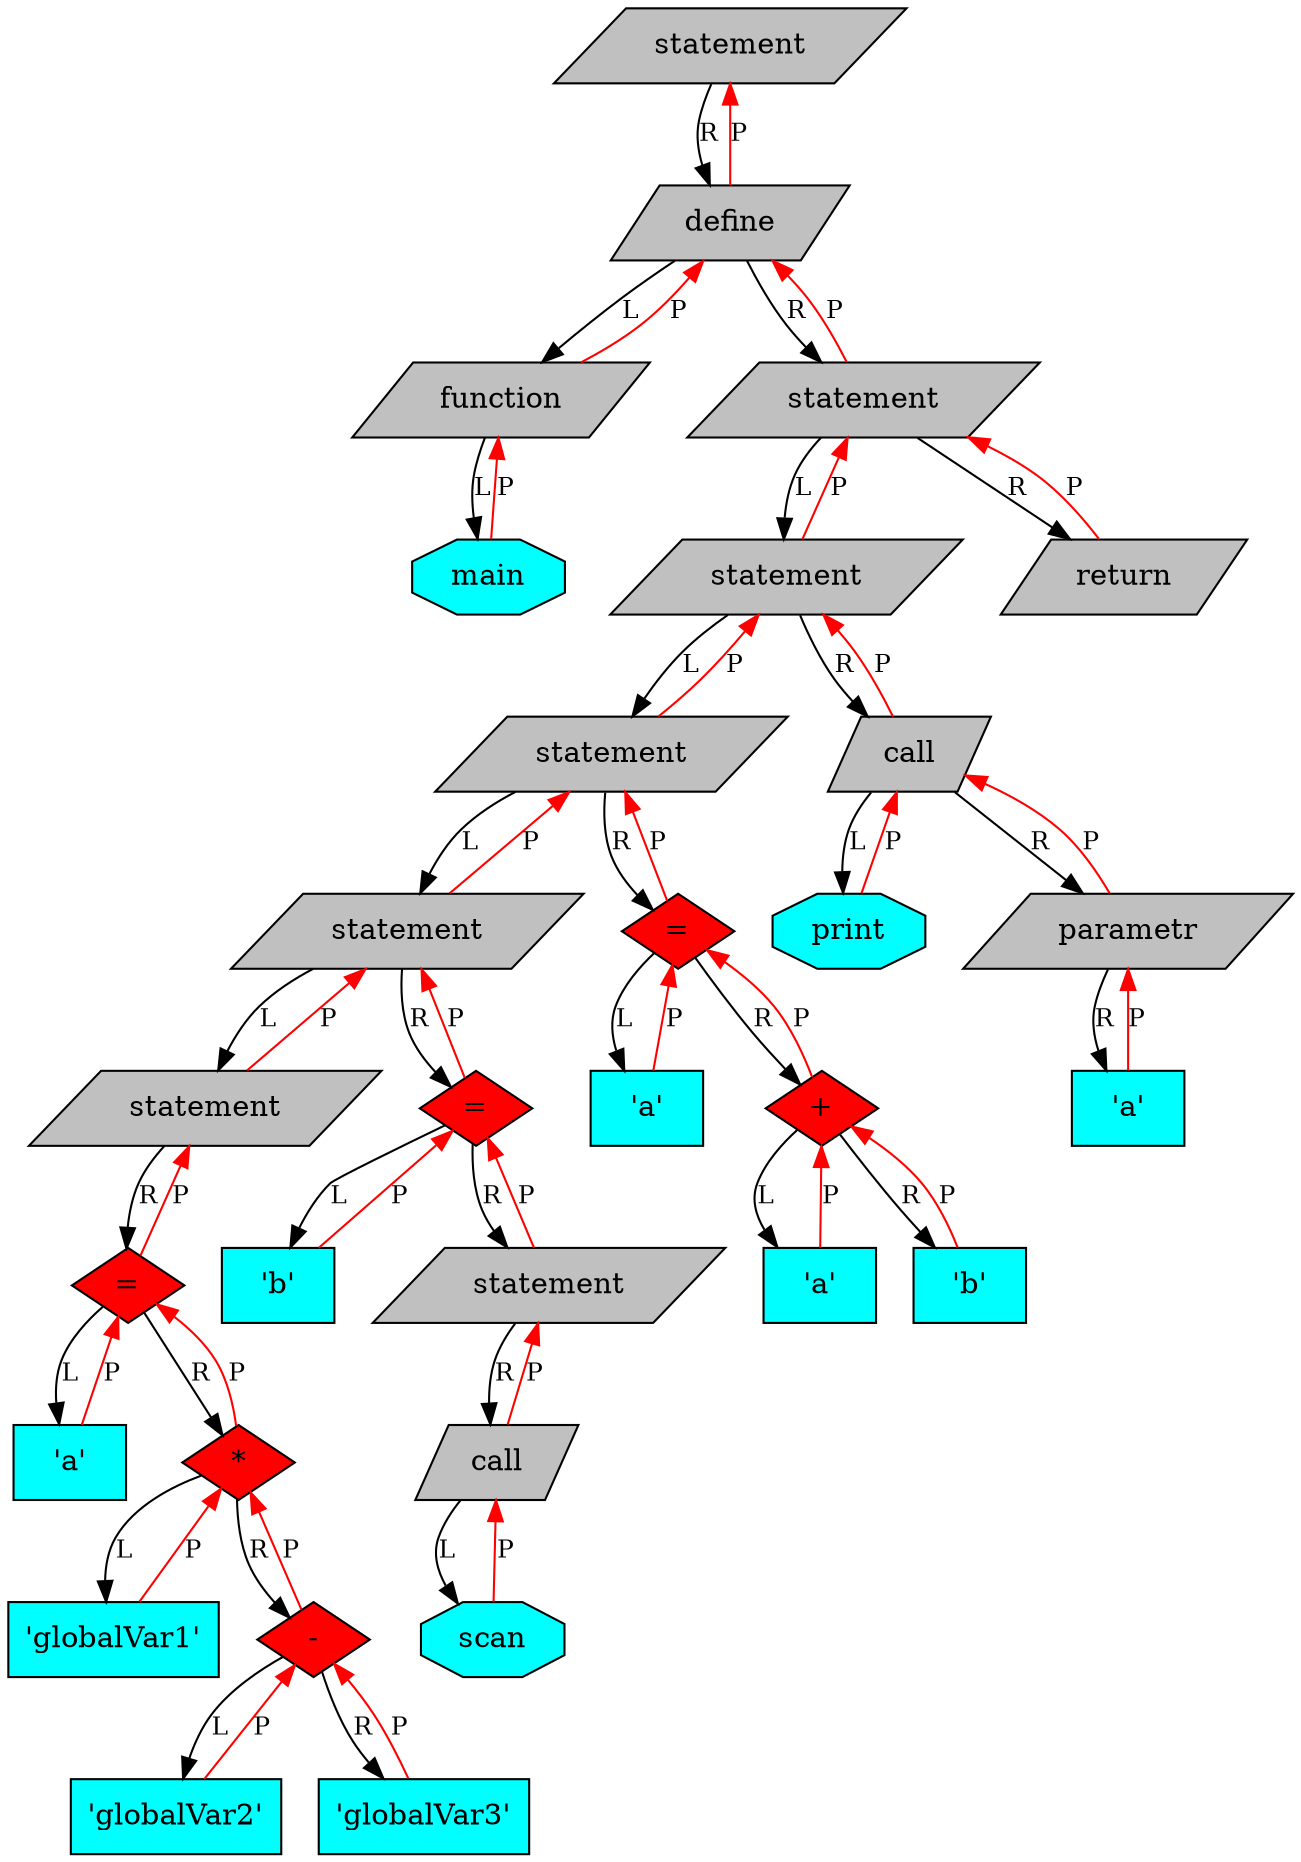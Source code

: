 digraph Tree{

	rankdir=UD;

	node[fontsize=14];

	93998472850592[shape=record, shape=parallelogram, style="filled", fillcolor=grey, label="statement"];
	93998472850656[shape=record, shape=parallelogram, style="filled", fillcolor=grey, label="define"];
	93998472851136[shape=record, shape=parallelogram, style="filled", fillcolor=grey, label="function"];
	93998472851616[shape=record, shape=octagon, style="filled", fillcolor=cyan, label="main"];
	93998472896256[shape=record, shape=parallelogram, style="filled", fillcolor=grey, label="statement"];
	93998472893856[shape=record, shape=parallelogram, style="filled", fillcolor=grey, label="statement"];
	93998472890976[shape=record, shape=parallelogram, style="filled", fillcolor=grey, label="statement"];
	93998472888096[shape=record, shape=parallelogram, style="filled", fillcolor=grey, label="statement"];
	93998472852096[shape=record, shape=parallelogram, style="filled", fillcolor=grey, label="statement"];
	93998472852160[shape=record, shape=diamond, style="filled", fillcolor=red, label="="];
	93998472852640[shape=record, shape=rectangle, style="filled", fillcolor=cyan, label="'a'"];
	93998472887200[shape=record, shape=diamond, style="filled", fillcolor=red, label="*"];
	93998472885280[shape=record, shape=rectangle, style="filled", fillcolor=cyan, label="'globalVar1'"];
	93998472886720[shape=record, shape=diamond, style="filled", fillcolor=red, label="-"];
	93998472885760[shape=record, shape=rectangle, style="filled", fillcolor=cyan, label="'globalVar2'"];
	93998472886240[shape=record, shape=rectangle, style="filled", fillcolor=cyan, label="'globalVar3'"];
	93998472888160[shape=record, shape=diamond, style="filled", fillcolor=red, label="="];
	93998472888640[shape=record, shape=rectangle, style="filled", fillcolor=cyan, label="'b'"];
	93998472889120[shape=record, shape=parallelogram, style="filled", fillcolor=grey, label="statement"];
	93998472889184[shape=record, shape=parallelogram, style="filled", fillcolor=grey, label="call"];
	93998472889664[shape=record, shape=octagon, style="filled", fillcolor=cyan, label="scan"];
	93998472891040[shape=record, shape=diamond, style="filled", fillcolor=red, label="="];
	93998472891520[shape=record, shape=rectangle, style="filled", fillcolor=cyan, label="'a'"];
	93998472892960[shape=record, shape=diamond, style="filled", fillcolor=red, label="+"];
	93998472892000[shape=record, shape=rectangle, style="filled", fillcolor=cyan, label="'a'"];
	93998472892480[shape=record, shape=rectangle, style="filled", fillcolor=cyan, label="'b'"];
	93998472893920[shape=record, shape=parallelogram, style="filled", fillcolor=grey, label="call"];
	93998472894400[shape=record, shape=octagon, style="filled", fillcolor=cyan, label="print"];
	93998472894880[shape=record, shape=parallelogram, style="filled", fillcolor=grey, label="parametr"];
	93998472894944[shape=record, shape=rectangle, style="filled", fillcolor=cyan, label="'a'"];
	93998472896320[shape=record, shape=parallelogram, style="filled", fillcolor=grey, label="return"];

	93998472850592 -> 93998472850656[label = "R", fontsize=12]
	93998472850656 -> 93998472850592[label = "P", color=red, fontsize=12]
	93998472850656 -> 93998472851136[label = "L", fontsize=12]
	93998472850656 -> 93998472896256[label = "R", fontsize=12]
	93998472851136 -> 93998472850656[label = "P", color=red, fontsize=12]
	93998472851136 -> 93998472851616[label = "L", fontsize=12]
	93998472851616 -> 93998472851136[label = "P", color=red, fontsize=12]
	93998472896256 -> 93998472850656[label = "P", color=red, fontsize=12]
	93998472896256 -> 93998472893856[label = "L", fontsize=12]
	93998472896256 -> 93998472896320[label = "R", fontsize=12]
	93998472893856 -> 93998472896256[label = "P", color=red, fontsize=12]
	93998472893856 -> 93998472890976[label = "L", fontsize=12]
	93998472893856 -> 93998472893920[label = "R", fontsize=12]
	93998472890976 -> 93998472893856[label = "P", color=red, fontsize=12]
	93998472890976 -> 93998472888096[label = "L", fontsize=12]
	93998472890976 -> 93998472891040[label = "R", fontsize=12]
	93998472888096 -> 93998472890976[label = "P", color=red, fontsize=12]
	93998472888096 -> 93998472852096[label = "L", fontsize=12]
	93998472888096 -> 93998472888160[label = "R", fontsize=12]
	93998472852096 -> 93998472888096[label = "P", color=red, fontsize=12]
	93998472852096 -> 93998472852160[label = "R", fontsize=12]
	93998472852160 -> 93998472852096[label = "P", color=red, fontsize=12]
	93998472852160 -> 93998472852640[label = "L", fontsize=12]
	93998472852160 -> 93998472887200[label = "R", fontsize=12]
	93998472852640 -> 93998472852160[label = "P", color=red, fontsize=12]
	93998472887200 -> 93998472852160[label = "P", color=red, fontsize=12]
	93998472887200 -> 93998472885280[label = "L", fontsize=12]
	93998472887200 -> 93998472886720[label = "R", fontsize=12]
	93998472885280 -> 93998472887200[label = "P", color=red, fontsize=12]
	93998472886720 -> 93998472887200[label = "P", color=red, fontsize=12]
	93998472886720 -> 93998472885760[label = "L", fontsize=12]
	93998472886720 -> 93998472886240[label = "R", fontsize=12]
	93998472885760 -> 93998472886720[label = "P", color=red, fontsize=12]
	93998472886240 -> 93998472886720[label = "P", color=red, fontsize=12]
	93998472888160 -> 93998472888096[label = "P", color=red, fontsize=12]
	93998472888160 -> 93998472888640[label = "L", fontsize=12]
	93998472888160 -> 93998472889120[label = "R", fontsize=12]
	93998472888640 -> 93998472888160[label = "P", color=red, fontsize=12]
	93998472889120 -> 93998472888160[label = "P", color=red, fontsize=12]
	93998472889120 -> 93998472889184[label = "R", fontsize=12]
	93998472889184 -> 93998472889120[label = "P", color=red, fontsize=12]
	93998472889184 -> 93998472889664[label = "L", fontsize=12]
	93998472889664 -> 93998472889184[label = "P", color=red, fontsize=12]
	93998472891040 -> 93998472890976[label = "P", color=red, fontsize=12]
	93998472891040 -> 93998472891520[label = "L", fontsize=12]
	93998472891040 -> 93998472892960[label = "R", fontsize=12]
	93998472891520 -> 93998472891040[label = "P", color=red, fontsize=12]
	93998472892960 -> 93998472891040[label = "P", color=red, fontsize=12]
	93998472892960 -> 93998472892000[label = "L", fontsize=12]
	93998472892960 -> 93998472892480[label = "R", fontsize=12]
	93998472892000 -> 93998472892960[label = "P", color=red, fontsize=12]
	93998472892480 -> 93998472892960[label = "P", color=red, fontsize=12]
	93998472893920 -> 93998472893856[label = "P", color=red, fontsize=12]
	93998472893920 -> 93998472894400[label = "L", fontsize=12]
	93998472893920 -> 93998472894880[label = "R", fontsize=12]
	93998472894400 -> 93998472893920[label = "P", color=red, fontsize=12]
	93998472894880 -> 93998472893920[label = "P", color=red, fontsize=12]
	93998472894880 -> 93998472894944[label = "R", fontsize=12]
	93998472894944 -> 93998472894880[label = "P", color=red, fontsize=12]
	93998472896320 -> 93998472896256[label = "P", color=red, fontsize=12]

}